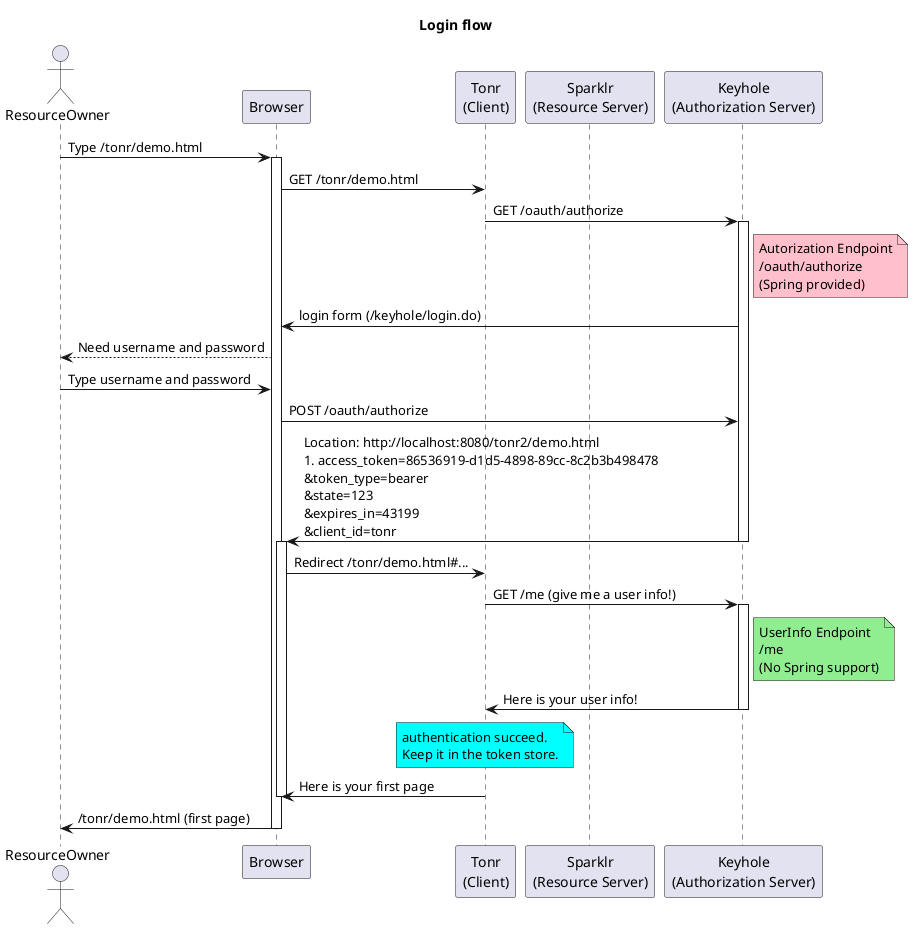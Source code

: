 @startuml

title Login flow 


Actor ResourceOwner
participant Browser
participant "Tonr\n(Client)" as Tonr 
participant "Sparklr\n(Resource Server)" as Sparklr
participant "Keyhole\n(Authorization Server)" as Keyhole

ResourceOwner -> Browser: Type /tonr/demo.html
activate Browser
    Browser -> Tonr : GET /tonr/demo.html
   
    Tonr -> Keyhole : GET /oauth/authorize
	note right of Keyhole #pink
	Autorization Endpoint
	/oauth/authorize
	(Spring provided)
	end note
	
	activate Keyhole
    Keyhole -> Browser : login form (/keyhole/login.do)
    
    Browser --> ResourceOwner : Need username and password
    ResourceOwner -> Browser : Type username and password
    
    Browser -> Keyhole : POST /oauth/authorize

    Keyhole -> Browser : Location: http://localhost:8080/tonr2/demo.html\n#access_token=86536919-d1d5-4898-89cc-8c2b3b498478\n&token_type=bearer\n&state=123\n&expires_in=43199\n&client_id=tonr
    deactivate Keyhole
    
    
    activate Browser
    Browser -> Tonr : Redirect /tonr/demo.html#...
    
    Tonr -> Keyhole : GET /me (give me a user info!)
    note right of Keyhole #lightgreen
    UserInfo Endpoint
    /me
    (No Spring support)
    end note
    
    activate Keyhole
    Keyhole -> Tonr : Here is your user info!
    note over of Tonr #aqua
    authentication succeed. 
    Keep it in the token store.
    end note
    deactivate Keyhole
    
    Tonr -> Browser : Here is your first page
    
    deactivate Browser
    
    Browser -> ResourceOwner : /tonr/demo.html (first page)
deactivate Browser

@enduml